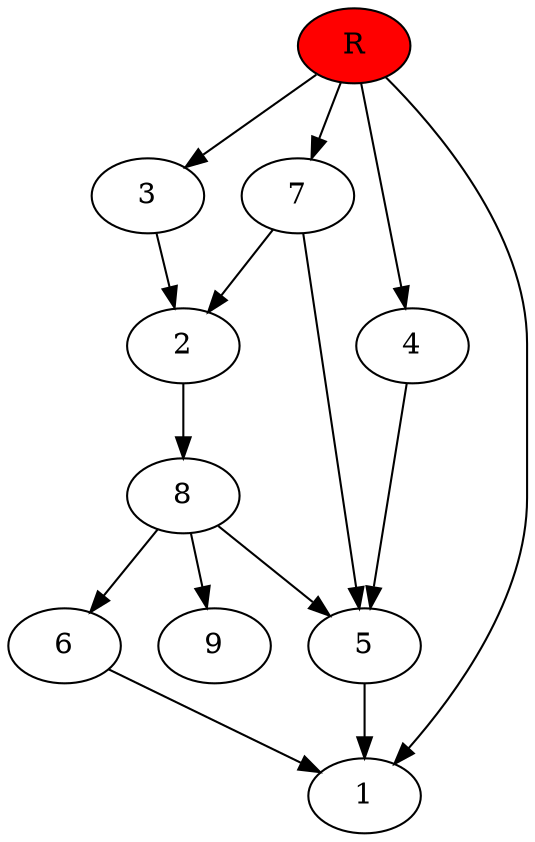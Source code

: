 digraph prb16175 {
	1
	2
	3
	4
	5
	6
	7
	8
	R [fillcolor="#ff0000" style=filled]
	2 -> 8
	3 -> 2
	4 -> 5
	5 -> 1
	6 -> 1
	7 -> 2
	7 -> 5
	8 -> 5
	8 -> 6
	8 -> 9
	R -> 1
	R -> 3
	R -> 4
	R -> 7
}
